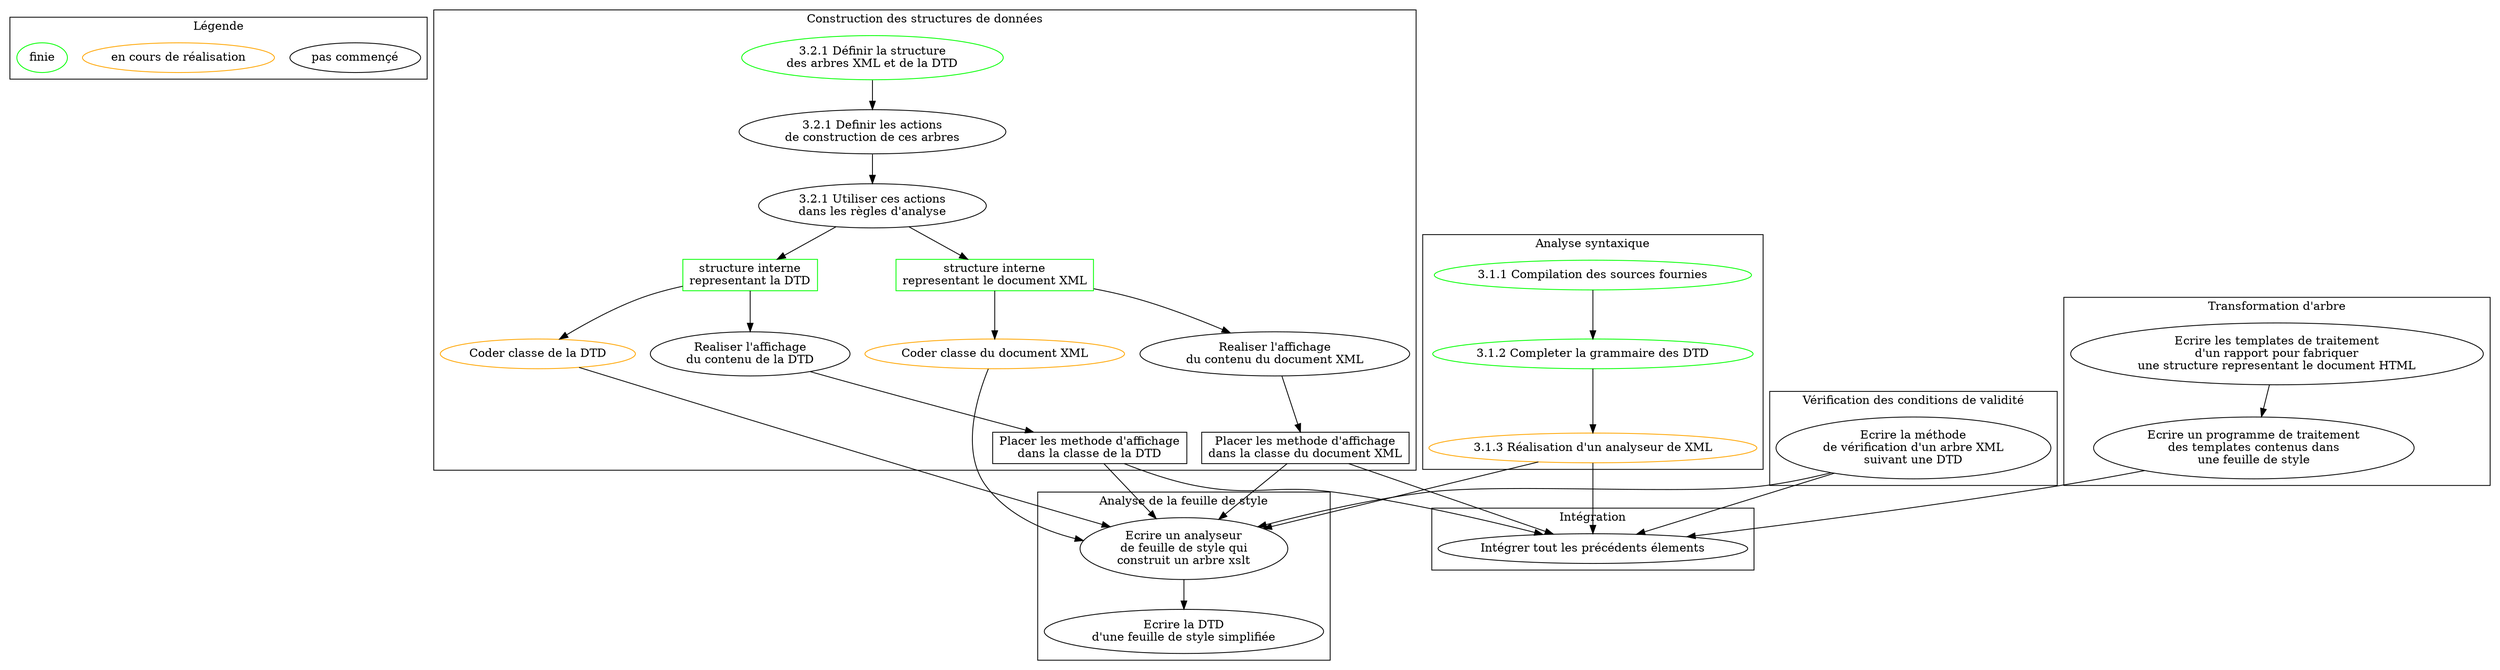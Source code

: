digraph G {

####################################

## HOW TO DO

## Placer les bonnes légendes lorsqu'une tâche change de status.

####################################

subgraph cluster99
{label="Légende"

    pascommence [label="pas commençé"]
    encours [label="en cours de réalisation" color=orange]
    fini [label="finie" color=green]
}

subgraph cluster01
{ label="Analyse syntaxique"

    step11 [label="3.1.1 Compilation des sources fournies" color=green]

    step12 [label="3.1.2 Completer la grammaire des DTD" color=green]

    step13 [label="3.1.3 Réalisation d'un analyseur de XML" color=orange]
    
    step11 -> step12 -> step13
    
}
    
subgraph cluster02
{ label="Construction des structures de données"

    step21 [label="3.2.1 Définir la structure\ndes arbres XML et de la DTD" color=green]

    step22 [label="3.2.1 Definir les actions\nde construction de ces arbres"]

    step23 [label="3.2.1 Utiliser ces actions\ndans les règles d'analyse"]
    
    result21 [ shape=box label="structure interne\nrepresentant le document XML" color=green]
    
    result22 [ shape=box label="structure interne\nrepresentant la DTD" color=green]
    
    step24 [label="Coder classe du document XML" color=orange]
    
    step25 [label="Coder classe de la DTD" color=orange]
    
    step21 -> step22 -> step23 -> result21 -> step24
    step23 -> result22 -> step25

    step26 [label="Realiser l'affichage\ndu contenu du document XML"]

    step27 [label="Realiser l'affichage\ndu contenu de la DTD"]
    
    result23 [shape=box label="Placer les methode d'affichage\ndans la classe du document XML"]
    
    result24 [shape=box label="Placer les methode d'affichage\ndans la classe de la DTD"]
    
    result21 -> step26 -> result23
    result22 -> step27 -> result24

}

subgraph cluster03
{ label="Vérification des conditions de validité"

    step31 [label="Ecrire la méthode\nde vérification d'un arbre XML\nsuivant une DTD"]

}

subgraph cluster04
{ label="Analyse de la feuille de style"
    
    step41 [label="Ecrire un analyseur\nde feuille de style qui\nconstruit un arbre xslt"]
    
    step42 [label="Ecrire la DTD\nd'une feuille de style simplifiée"]


    step31 -> step41 -> step42
    result23 -> step41
    result24 -> step41
    step24 -> step41
    step25 -> step41
    step13 -> step41
}

subgraph cluster05
{ label="Transformation d'arbre"

    step51 [label="Ecrire les templates de traitement\nd'un rapport pour fabriquer\nune structure representant le document HTML"]

    step52 [label="Ecrire un programme de traitement\ndes templates contenus dans\nune feuille de style"]
    
    step51 -> step52

}

subgraph cluster06
{ label="Intégration"
    
    step61 [label="Intégrer tout les précédents élements"]
    
    step13 -> step61
    result23 -> step61
    result24 -> step61
    step31 -> step61
    step52 -> step61
    
}



}
